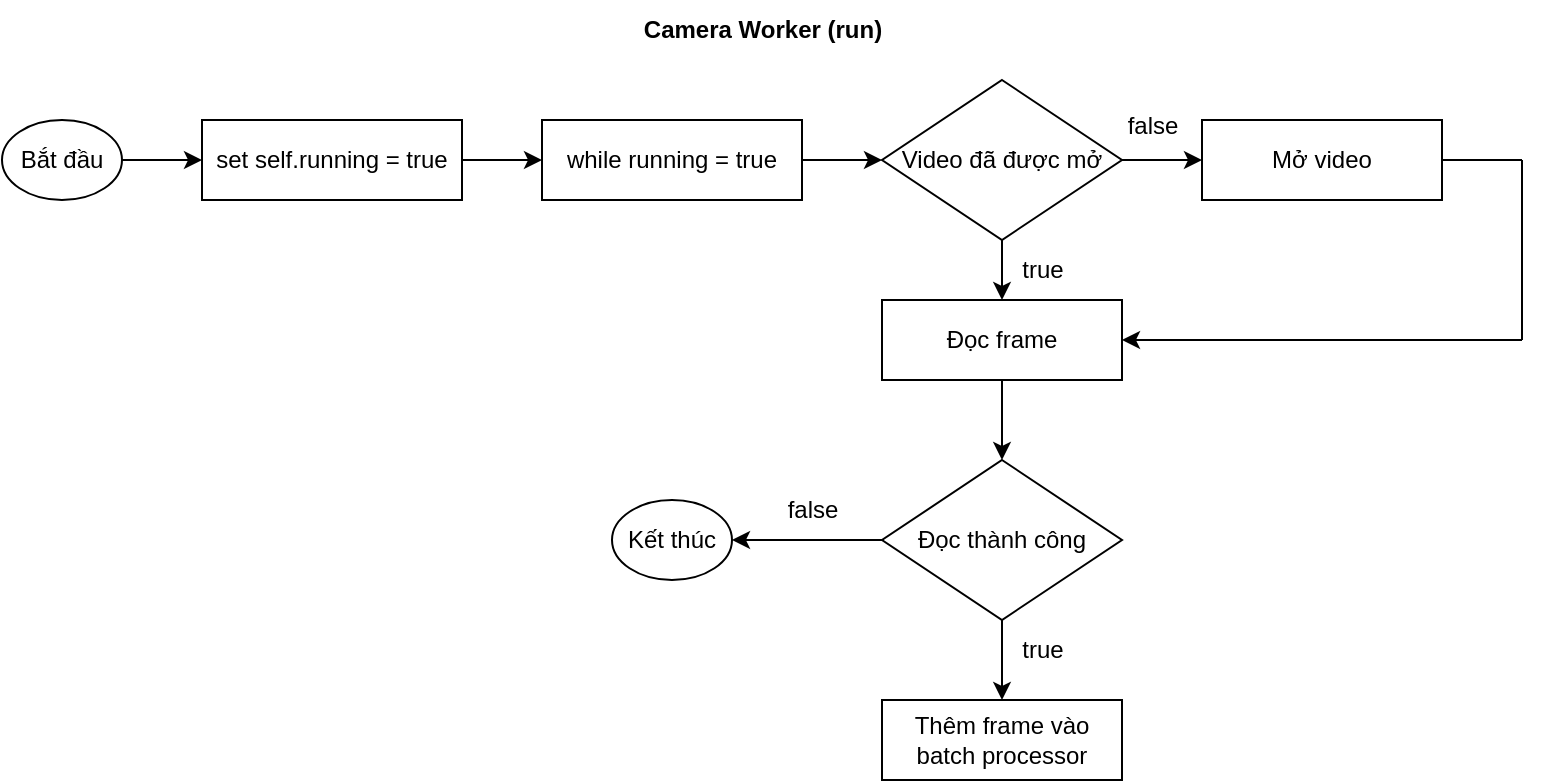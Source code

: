 <mxfile version="28.0.9">
  <diagram name="Page-1" id="jLxfdmrA1Ht0LTk2XoxT">
    <mxGraphModel dx="1281" dy="658" grid="1" gridSize="10" guides="1" tooltips="1" connect="1" arrows="1" fold="1" page="1" pageScale="1" pageWidth="850" pageHeight="1100" math="0" shadow="0">
      <root>
        <mxCell id="0" />
        <mxCell id="1" parent="0" />
        <mxCell id="hklu4D_5lMhZJ4E6Q-gI-1" value="Bắt đầu" style="ellipse;whiteSpace=wrap;html=1;" vertex="1" parent="1">
          <mxGeometry x="40" y="80" width="60" height="40" as="geometry" />
        </mxCell>
        <mxCell id="hklu4D_5lMhZJ4E6Q-gI-2" value="&lt;b&gt;Camera Worker (run)&lt;/b&gt;" style="text;html=1;align=center;verticalAlign=middle;resizable=0;points=[];autosize=1;strokeColor=none;fillColor=none;" vertex="1" parent="1">
          <mxGeometry x="350" y="20" width="140" height="30" as="geometry" />
        </mxCell>
        <mxCell id="hklu4D_5lMhZJ4E6Q-gI-3" value="set self.running = true" style="rounded=0;whiteSpace=wrap;html=1;" vertex="1" parent="1">
          <mxGeometry x="140" y="80" width="130" height="40" as="geometry" />
        </mxCell>
        <mxCell id="hklu4D_5lMhZJ4E6Q-gI-4" value="while running = true" style="rounded=0;whiteSpace=wrap;html=1;" vertex="1" parent="1">
          <mxGeometry x="310" y="80" width="130" height="40" as="geometry" />
        </mxCell>
        <mxCell id="hklu4D_5lMhZJ4E6Q-gI-5" value="Video đã được mở" style="rhombus;whiteSpace=wrap;html=1;" vertex="1" parent="1">
          <mxGeometry x="480" y="60" width="120" height="80" as="geometry" />
        </mxCell>
        <mxCell id="hklu4D_5lMhZJ4E6Q-gI-6" value="Mở video" style="rounded=0;whiteSpace=wrap;html=1;" vertex="1" parent="1">
          <mxGeometry x="640" y="80" width="120" height="40" as="geometry" />
        </mxCell>
        <mxCell id="hklu4D_5lMhZJ4E6Q-gI-7" value="Đọc frame" style="rounded=0;whiteSpace=wrap;html=1;" vertex="1" parent="1">
          <mxGeometry x="480" y="170" width="120" height="40" as="geometry" />
        </mxCell>
        <mxCell id="hklu4D_5lMhZJ4E6Q-gI-8" value="Đọc thành công" style="rhombus;whiteSpace=wrap;html=1;" vertex="1" parent="1">
          <mxGeometry x="480" y="250" width="120" height="80" as="geometry" />
        </mxCell>
        <mxCell id="hklu4D_5lMhZJ4E6Q-gI-9" value="Thêm frame vào batch processor" style="rounded=0;whiteSpace=wrap;html=1;" vertex="1" parent="1">
          <mxGeometry x="480" y="370" width="120" height="40" as="geometry" />
        </mxCell>
        <mxCell id="hklu4D_5lMhZJ4E6Q-gI-10" value="Kết thúc" style="ellipse;whiteSpace=wrap;html=1;" vertex="1" parent="1">
          <mxGeometry x="345" y="270" width="60" height="40" as="geometry" />
        </mxCell>
        <mxCell id="hklu4D_5lMhZJ4E6Q-gI-11" value="" style="endArrow=classic;html=1;rounded=0;exitX=0.5;exitY=1;exitDx=0;exitDy=0;entryX=0.5;entryY=0;entryDx=0;entryDy=0;" edge="1" parent="1" source="hklu4D_5lMhZJ4E6Q-gI-8" target="hklu4D_5lMhZJ4E6Q-gI-9">
          <mxGeometry width="50" height="50" relative="1" as="geometry">
            <mxPoint x="400" y="410" as="sourcePoint" />
            <mxPoint x="450" y="360" as="targetPoint" />
          </mxGeometry>
        </mxCell>
        <mxCell id="hklu4D_5lMhZJ4E6Q-gI-12" value="" style="endArrow=classic;html=1;rounded=0;exitX=0.5;exitY=1;exitDx=0;exitDy=0;" edge="1" parent="1" source="hklu4D_5lMhZJ4E6Q-gI-7" target="hklu4D_5lMhZJ4E6Q-gI-8">
          <mxGeometry width="50" height="50" relative="1" as="geometry">
            <mxPoint x="400" y="410" as="sourcePoint" />
            <mxPoint x="450" y="360" as="targetPoint" />
          </mxGeometry>
        </mxCell>
        <mxCell id="hklu4D_5lMhZJ4E6Q-gI-13" value="" style="endArrow=classic;html=1;rounded=0;exitX=0.5;exitY=1;exitDx=0;exitDy=0;entryX=0.5;entryY=0;entryDx=0;entryDy=0;" edge="1" parent="1" source="hklu4D_5lMhZJ4E6Q-gI-5" target="hklu4D_5lMhZJ4E6Q-gI-7">
          <mxGeometry width="50" height="50" relative="1" as="geometry">
            <mxPoint x="400" y="410" as="sourcePoint" />
            <mxPoint x="450" y="360" as="targetPoint" />
          </mxGeometry>
        </mxCell>
        <mxCell id="hklu4D_5lMhZJ4E6Q-gI-14" value="" style="endArrow=classic;html=1;rounded=0;entryX=1;entryY=0.5;entryDx=0;entryDy=0;" edge="1" parent="1" target="hklu4D_5lMhZJ4E6Q-gI-7">
          <mxGeometry width="50" height="50" relative="1" as="geometry">
            <mxPoint x="800" y="190" as="sourcePoint" />
            <mxPoint x="450" y="360" as="targetPoint" />
          </mxGeometry>
        </mxCell>
        <mxCell id="hklu4D_5lMhZJ4E6Q-gI-16" value="" style="endArrow=classic;html=1;rounded=0;exitX=1;exitY=0.5;exitDx=0;exitDy=0;entryX=0;entryY=0.5;entryDx=0;entryDy=0;" edge="1" parent="1" source="hklu4D_5lMhZJ4E6Q-gI-5" target="hklu4D_5lMhZJ4E6Q-gI-6">
          <mxGeometry width="50" height="50" relative="1" as="geometry">
            <mxPoint x="400" y="410" as="sourcePoint" />
            <mxPoint x="450" y="360" as="targetPoint" />
          </mxGeometry>
        </mxCell>
        <mxCell id="hklu4D_5lMhZJ4E6Q-gI-17" value="" style="endArrow=classic;html=1;rounded=0;exitX=1;exitY=0.5;exitDx=0;exitDy=0;entryX=0;entryY=0.5;entryDx=0;entryDy=0;" edge="1" parent="1" source="hklu4D_5lMhZJ4E6Q-gI-4" target="hklu4D_5lMhZJ4E6Q-gI-5">
          <mxGeometry width="50" height="50" relative="1" as="geometry">
            <mxPoint x="400" y="410" as="sourcePoint" />
            <mxPoint x="450" y="360" as="targetPoint" />
          </mxGeometry>
        </mxCell>
        <mxCell id="hklu4D_5lMhZJ4E6Q-gI-18" value="" style="endArrow=classic;html=1;rounded=0;exitX=1;exitY=0.5;exitDx=0;exitDy=0;entryX=0;entryY=0.5;entryDx=0;entryDy=0;" edge="1" parent="1" source="hklu4D_5lMhZJ4E6Q-gI-3" target="hklu4D_5lMhZJ4E6Q-gI-4">
          <mxGeometry width="50" height="50" relative="1" as="geometry">
            <mxPoint x="400" y="410" as="sourcePoint" />
            <mxPoint x="450" y="360" as="targetPoint" />
          </mxGeometry>
        </mxCell>
        <mxCell id="hklu4D_5lMhZJ4E6Q-gI-19" value="" style="endArrow=classic;html=1;rounded=0;exitX=1;exitY=0.5;exitDx=0;exitDy=0;entryX=0;entryY=0.5;entryDx=0;entryDy=0;" edge="1" parent="1" source="hklu4D_5lMhZJ4E6Q-gI-1" target="hklu4D_5lMhZJ4E6Q-gI-3">
          <mxGeometry width="50" height="50" relative="1" as="geometry">
            <mxPoint x="400" y="410" as="sourcePoint" />
            <mxPoint x="450" y="360" as="targetPoint" />
          </mxGeometry>
        </mxCell>
        <mxCell id="hklu4D_5lMhZJ4E6Q-gI-20" value="" style="endArrow=none;html=1;rounded=0;entryX=1;entryY=0.5;entryDx=0;entryDy=0;" edge="1" parent="1" target="hklu4D_5lMhZJ4E6Q-gI-6">
          <mxGeometry width="50" height="50" relative="1" as="geometry">
            <mxPoint x="800" y="100" as="sourcePoint" />
            <mxPoint x="450" y="260" as="targetPoint" />
          </mxGeometry>
        </mxCell>
        <mxCell id="hklu4D_5lMhZJ4E6Q-gI-21" value="" style="endArrow=none;html=1;rounded=0;" edge="1" parent="1">
          <mxGeometry width="50" height="50" relative="1" as="geometry">
            <mxPoint x="800" y="190" as="sourcePoint" />
            <mxPoint x="800" y="100" as="targetPoint" />
          </mxGeometry>
        </mxCell>
        <mxCell id="hklu4D_5lMhZJ4E6Q-gI-22" value="" style="endArrow=classic;html=1;rounded=0;exitX=0;exitY=0.5;exitDx=0;exitDy=0;entryX=1;entryY=0.5;entryDx=0;entryDy=0;" edge="1" parent="1" source="hklu4D_5lMhZJ4E6Q-gI-8" target="hklu4D_5lMhZJ4E6Q-gI-10">
          <mxGeometry width="50" height="50" relative="1" as="geometry">
            <mxPoint x="400" y="310" as="sourcePoint" />
            <mxPoint x="450" y="260" as="targetPoint" />
          </mxGeometry>
        </mxCell>
        <mxCell id="hklu4D_5lMhZJ4E6Q-gI-23" value="false" style="text;html=1;align=center;verticalAlign=middle;resizable=0;points=[];autosize=1;strokeColor=none;fillColor=none;" vertex="1" parent="1">
          <mxGeometry x="590" y="68" width="50" height="30" as="geometry" />
        </mxCell>
        <mxCell id="hklu4D_5lMhZJ4E6Q-gI-24" value="true" style="text;html=1;align=center;verticalAlign=middle;resizable=0;points=[];autosize=1;strokeColor=none;fillColor=none;" vertex="1" parent="1">
          <mxGeometry x="540" y="140" width="40" height="30" as="geometry" />
        </mxCell>
        <mxCell id="hklu4D_5lMhZJ4E6Q-gI-25" value="false" style="text;html=1;align=center;verticalAlign=middle;resizable=0;points=[];autosize=1;strokeColor=none;fillColor=none;" vertex="1" parent="1">
          <mxGeometry x="420" y="260" width="50" height="30" as="geometry" />
        </mxCell>
        <mxCell id="hklu4D_5lMhZJ4E6Q-gI-26" value="true" style="text;html=1;align=center;verticalAlign=middle;resizable=0;points=[];autosize=1;strokeColor=none;fillColor=none;" vertex="1" parent="1">
          <mxGeometry x="540" y="330" width="40" height="30" as="geometry" />
        </mxCell>
      </root>
    </mxGraphModel>
  </diagram>
</mxfile>

